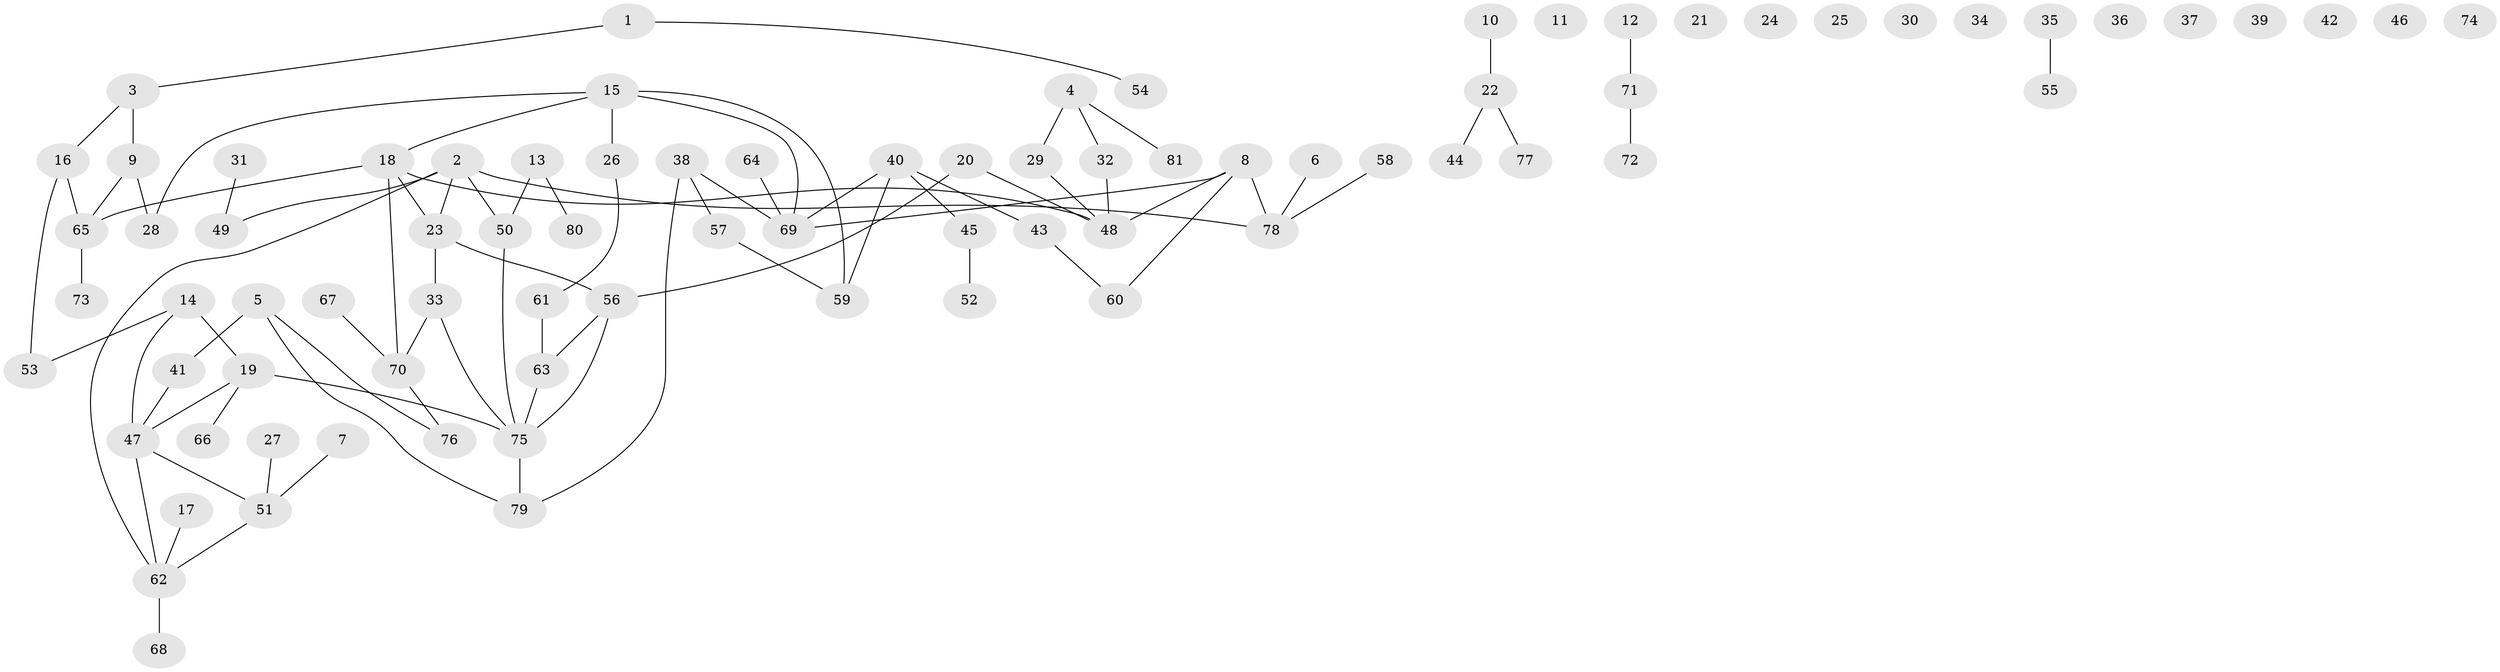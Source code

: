 // coarse degree distribution, {3: 0.1388888888888889, 2: 0.16666666666666666, 1: 0.4166666666666667, 4: 0.08333333333333333, 5: 0.1111111111111111, 6: 0.08333333333333333}
// Generated by graph-tools (version 1.1) at 2025/35/03/04/25 23:35:48]
// undirected, 81 vertices, 86 edges
graph export_dot {
  node [color=gray90,style=filled];
  1;
  2;
  3;
  4;
  5;
  6;
  7;
  8;
  9;
  10;
  11;
  12;
  13;
  14;
  15;
  16;
  17;
  18;
  19;
  20;
  21;
  22;
  23;
  24;
  25;
  26;
  27;
  28;
  29;
  30;
  31;
  32;
  33;
  34;
  35;
  36;
  37;
  38;
  39;
  40;
  41;
  42;
  43;
  44;
  45;
  46;
  47;
  48;
  49;
  50;
  51;
  52;
  53;
  54;
  55;
  56;
  57;
  58;
  59;
  60;
  61;
  62;
  63;
  64;
  65;
  66;
  67;
  68;
  69;
  70;
  71;
  72;
  73;
  74;
  75;
  76;
  77;
  78;
  79;
  80;
  81;
  1 -- 3;
  1 -- 54;
  2 -- 23;
  2 -- 49;
  2 -- 50;
  2 -- 62;
  2 -- 78;
  3 -- 9;
  3 -- 16;
  4 -- 29;
  4 -- 32;
  4 -- 81;
  5 -- 41;
  5 -- 76;
  5 -- 79;
  6 -- 78;
  7 -- 51;
  8 -- 48;
  8 -- 60;
  8 -- 69;
  8 -- 78;
  9 -- 28;
  9 -- 65;
  10 -- 22;
  12 -- 71;
  13 -- 50;
  13 -- 80;
  14 -- 19;
  14 -- 47;
  14 -- 53;
  15 -- 18;
  15 -- 26;
  15 -- 28;
  15 -- 59;
  15 -- 69;
  16 -- 53;
  16 -- 65;
  17 -- 62;
  18 -- 23;
  18 -- 48;
  18 -- 65;
  18 -- 70;
  19 -- 47;
  19 -- 66;
  19 -- 75;
  20 -- 48;
  20 -- 56;
  22 -- 44;
  22 -- 77;
  23 -- 33;
  23 -- 56;
  26 -- 61;
  27 -- 51;
  29 -- 48;
  31 -- 49;
  32 -- 48;
  33 -- 70;
  33 -- 75;
  35 -- 55;
  38 -- 57;
  38 -- 69;
  38 -- 79;
  40 -- 43;
  40 -- 45;
  40 -- 59;
  40 -- 69;
  41 -- 47;
  43 -- 60;
  45 -- 52;
  47 -- 51;
  47 -- 62;
  50 -- 75;
  51 -- 62;
  56 -- 63;
  56 -- 75;
  57 -- 59;
  58 -- 78;
  61 -- 63;
  62 -- 68;
  63 -- 75;
  64 -- 69;
  65 -- 73;
  67 -- 70;
  70 -- 76;
  71 -- 72;
  75 -- 79;
}
